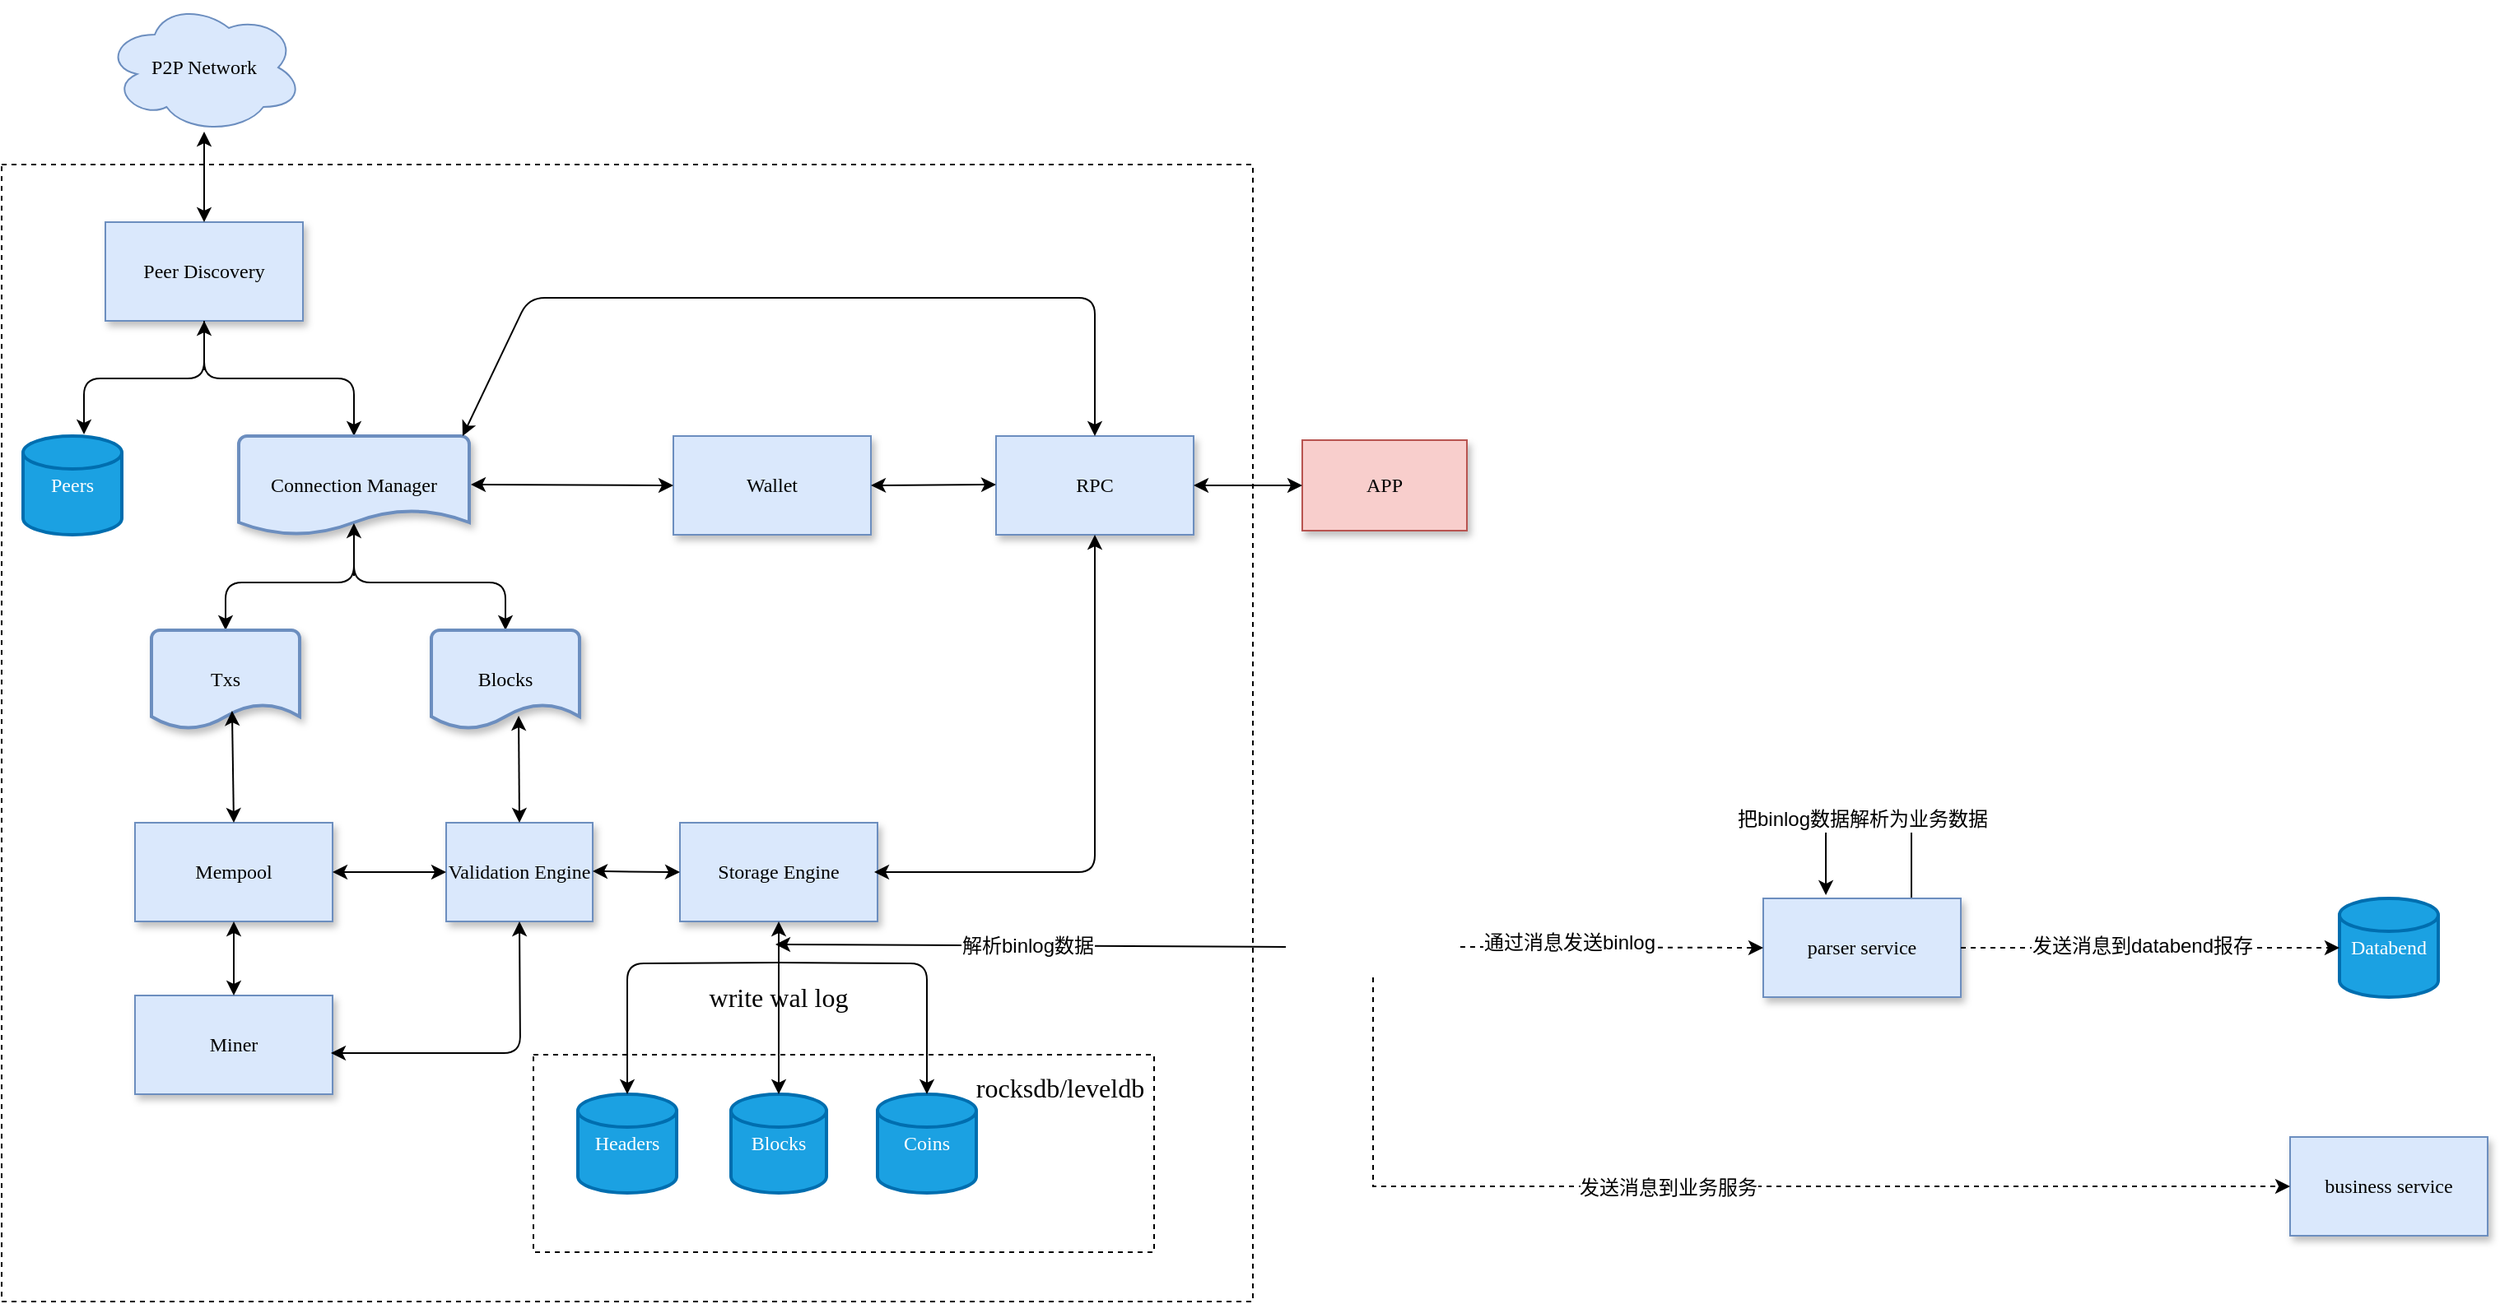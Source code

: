 <mxfile version="24.7.7">
  <diagram name="第 1 页" id="tgMQHVBDHuroJmxmnegw">
    <mxGraphModel dx="1242" dy="749" grid="1" gridSize="10" guides="1" tooltips="1" connect="1" arrows="1" fold="1" page="1" pageScale="1" pageWidth="1654" pageHeight="1169" math="0" shadow="0">
      <root>
        <mxCell id="0" />
        <mxCell id="1" parent="0" />
        <mxCell id="X7fMvcYtnIwSlndWAkHu-51" value="" style="rounded=0;whiteSpace=wrap;html=1;dashed=1;fillColor=none;fontFamily=Tahoma;" parent="1" vertex="1">
          <mxGeometry x="30" y="109" width="760" height="691" as="geometry" />
        </mxCell>
        <mxCell id="X7fMvcYtnIwSlndWAkHu-61" value="" style="rounded=0;whiteSpace=wrap;html=1;fillColor=none;dashed=1;" parent="1" vertex="1">
          <mxGeometry x="353" y="650" width="377" height="120" as="geometry" />
        </mxCell>
        <mxCell id="X7fMvcYtnIwSlndWAkHu-8" style="edgeStyle=orthogonalEdgeStyle;rounded=1;orthogonalLoop=1;jettySize=auto;html=1;exitX=0.5;exitY=1;exitDx=0;exitDy=0;curved=0;fontFamily=Tahoma;" parent="1" source="X7fMvcYtnIwSlndWAkHu-1" target="X7fMvcYtnIwSlndWAkHu-2" edge="1">
          <mxGeometry relative="1" as="geometry" />
        </mxCell>
        <mxCell id="X7fMvcYtnIwSlndWAkHu-1" value="Peer Discovery" style="rounded=0;whiteSpace=wrap;html=1;shadow=1;fillColor=#dae8fc;strokeColor=#6c8ebf;fontFamily=Tahoma;" parent="1" vertex="1">
          <mxGeometry x="93" y="144" width="120" height="60" as="geometry" />
        </mxCell>
        <mxCell id="X7fMvcYtnIwSlndWAkHu-24" value="" style="edgeStyle=orthogonalEdgeStyle;rounded=1;orthogonalLoop=1;jettySize=auto;html=1;curved=0;fontFamily=Tahoma;" parent="1" source="X7fMvcYtnIwSlndWAkHu-2" target="X7fMvcYtnIwSlndWAkHu-16" edge="1">
          <mxGeometry relative="1" as="geometry" />
        </mxCell>
        <mxCell id="X7fMvcYtnIwSlndWAkHu-25" value="" style="edgeStyle=orthogonalEdgeStyle;rounded=1;orthogonalLoop=1;jettySize=auto;html=1;curved=0;fontFamily=Tahoma;" parent="1" source="X7fMvcYtnIwSlndWAkHu-2" target="X7fMvcYtnIwSlndWAkHu-15" edge="1">
          <mxGeometry relative="1" as="geometry" />
        </mxCell>
        <mxCell id="X7fMvcYtnIwSlndWAkHu-2" value="Connection Manager" style="strokeWidth=2;html=1;shape=mxgraph.flowchart.document2;whiteSpace=wrap;size=0.25;shadow=1;fillColor=#dae8fc;strokeColor=#6c8ebf;fontFamily=Tahoma;" parent="1" vertex="1">
          <mxGeometry x="174" y="274" width="140" height="60" as="geometry" />
        </mxCell>
        <mxCell id="X7fMvcYtnIwSlndWAkHu-3" value="Peers" style="strokeWidth=2;html=1;shape=mxgraph.flowchart.database;whiteSpace=wrap;fillColor=#1ba1e2;fontColor=#ffffff;strokeColor=#006EAF;fontFamily=Tahoma;" parent="1" vertex="1">
          <mxGeometry x="43" y="274" width="60" height="60" as="geometry" />
        </mxCell>
        <mxCell id="X7fMvcYtnIwSlndWAkHu-7" style="edgeStyle=orthogonalEdgeStyle;rounded=1;orthogonalLoop=1;jettySize=auto;html=1;exitX=0.5;exitY=1;exitDx=0;exitDy=0;entryX=0.617;entryY=-0.017;entryDx=0;entryDy=0;entryPerimeter=0;curved=0;fontFamily=Tahoma;" parent="1" source="X7fMvcYtnIwSlndWAkHu-1" target="X7fMvcYtnIwSlndWAkHu-3" edge="1">
          <mxGeometry relative="1" as="geometry" />
        </mxCell>
        <mxCell id="X7fMvcYtnIwSlndWAkHu-9" value="" style="endArrow=classic;html=1;rounded=0;entryX=0.5;entryY=1;entryDx=0;entryDy=0;fontFamily=Tahoma;" parent="1" target="X7fMvcYtnIwSlndWAkHu-1" edge="1">
          <mxGeometry width="50" height="50" relative="1" as="geometry">
            <mxPoint x="153" y="234" as="sourcePoint" />
            <mxPoint x="173" y="254" as="targetPoint" />
          </mxGeometry>
        </mxCell>
        <mxCell id="X7fMvcYtnIwSlndWAkHu-10" value="Wallet" style="rounded=0;whiteSpace=wrap;html=1;fillColor=#dae8fc;strokeColor=#6c8ebf;shadow=1;fontFamily=Tahoma;" parent="1" vertex="1">
          <mxGeometry x="438" y="274" width="120" height="60" as="geometry" />
        </mxCell>
        <mxCell id="X7fMvcYtnIwSlndWAkHu-11" value="" style="endArrow=classic;startArrow=classic;html=1;rounded=0;entryX=0;entryY=0.5;entryDx=0;entryDy=0;fontFamily=Tahoma;" parent="1" target="X7fMvcYtnIwSlndWAkHu-10" edge="1">
          <mxGeometry width="50" height="50" relative="1" as="geometry">
            <mxPoint x="315" y="303.5" as="sourcePoint" />
            <mxPoint x="395" y="303.5" as="targetPoint" />
          </mxGeometry>
        </mxCell>
        <mxCell id="X7fMvcYtnIwSlndWAkHu-12" value="RPC" style="rounded=0;whiteSpace=wrap;html=1;fillColor=#dae8fc;strokeColor=#6c8ebf;shadow=1;fontFamily=Tahoma;" parent="1" vertex="1">
          <mxGeometry x="634" y="274" width="120" height="60" as="geometry" />
        </mxCell>
        <mxCell id="X7fMvcYtnIwSlndWAkHu-13" value="" style="endArrow=classic;startArrow=classic;html=1;rounded=0;exitX=1;exitY=0.5;exitDx=0;exitDy=0;fontFamily=Tahoma;" parent="1" source="X7fMvcYtnIwSlndWAkHu-10" edge="1">
          <mxGeometry width="50" height="50" relative="1" as="geometry">
            <mxPoint x="564" y="304" as="sourcePoint" />
            <mxPoint x="634" y="303.5" as="targetPoint" />
          </mxGeometry>
        </mxCell>
        <mxCell id="X7fMvcYtnIwSlndWAkHu-15" value="Txs" style="strokeWidth=2;html=1;shape=mxgraph.flowchart.document2;whiteSpace=wrap;size=0.25;shadow=1;fillColor=#dae8fc;strokeColor=#6c8ebf;fontFamily=Tahoma;" parent="1" vertex="1">
          <mxGeometry x="121" y="392" width="90" height="60" as="geometry" />
        </mxCell>
        <mxCell id="X7fMvcYtnIwSlndWAkHu-16" value="Blocks" style="strokeWidth=2;html=1;shape=mxgraph.flowchart.document2;whiteSpace=wrap;size=0.25;shadow=1;fillColor=#dae8fc;strokeColor=#6c8ebf;fontFamily=Tahoma;" parent="1" vertex="1">
          <mxGeometry x="291" y="392" width="90" height="60" as="geometry" />
        </mxCell>
        <mxCell id="X7fMvcYtnIwSlndWAkHu-26" value="" style="endArrow=classic;html=1;rounded=0;entryX=0.514;entryY=0.883;entryDx=0;entryDy=0;entryPerimeter=0;fontFamily=Tahoma;" parent="1" edge="1">
          <mxGeometry width="50" height="50" relative="1" as="geometry">
            <mxPoint x="244" y="359" as="sourcePoint" />
            <mxPoint x="243.96" y="326.98" as="targetPoint" />
          </mxGeometry>
        </mxCell>
        <mxCell id="X7fMvcYtnIwSlndWAkHu-27" value="Mempool" style="rounded=0;whiteSpace=wrap;html=1;fillColor=#dae8fc;strokeColor=#6c8ebf;shadow=1;fontFamily=Tahoma;" parent="1" vertex="1">
          <mxGeometry x="111" y="509" width="120" height="60" as="geometry" />
        </mxCell>
        <mxCell id="X7fMvcYtnIwSlndWAkHu-28" value="Validation Engine" style="rounded=0;whiteSpace=wrap;html=1;fillColor=#dae8fc;strokeColor=#6c8ebf;shadow=1;fontFamily=Tahoma;" parent="1" vertex="1">
          <mxGeometry x="300" y="509" width="89" height="60" as="geometry" />
        </mxCell>
        <mxCell id="X7fMvcYtnIwSlndWAkHu-29" value="" style="endArrow=classic;startArrow=classic;html=1;rounded=0;exitX=0.5;exitY=0;exitDx=0;exitDy=0;entryX=0.544;entryY=0.817;entryDx=0;entryDy=0;entryPerimeter=0;fontFamily=Tahoma;" parent="1" source="X7fMvcYtnIwSlndWAkHu-27" target="X7fMvcYtnIwSlndWAkHu-15" edge="1">
          <mxGeometry width="50" height="50" relative="1" as="geometry">
            <mxPoint x="121" y="489" as="sourcePoint" />
            <mxPoint x="171" y="469" as="targetPoint" />
          </mxGeometry>
        </mxCell>
        <mxCell id="X7fMvcYtnIwSlndWAkHu-33" value="Miner" style="rounded=0;whiteSpace=wrap;html=1;fillColor=#dae8fc;strokeColor=#6c8ebf;shadow=1;fontFamily=Tahoma;" parent="1" vertex="1">
          <mxGeometry x="111" y="614" width="120" height="60" as="geometry" />
        </mxCell>
        <mxCell id="X7fMvcYtnIwSlndWAkHu-34" value="" style="endArrow=classic;startArrow=classic;html=1;rounded=0;exitX=0.5;exitY=0;exitDx=0;exitDy=0;fontFamily=Tahoma;" parent="1" source="X7fMvcYtnIwSlndWAkHu-33" edge="1">
          <mxGeometry width="50" height="50" relative="1" as="geometry">
            <mxPoint x="121" y="619" as="sourcePoint" />
            <mxPoint x="171" y="569" as="targetPoint" />
          </mxGeometry>
        </mxCell>
        <mxCell id="X7fMvcYtnIwSlndWAkHu-35" value="" style="endArrow=classic;startArrow=classic;html=1;rounded=0;entryX=0;entryY=0.5;entryDx=0;entryDy=0;exitX=1;exitY=0.5;exitDx=0;exitDy=0;fontFamily=Tahoma;" parent="1" source="X7fMvcYtnIwSlndWAkHu-27" target="X7fMvcYtnIwSlndWAkHu-28" edge="1">
          <mxGeometry width="50" height="50" relative="1" as="geometry">
            <mxPoint x="231" y="549" as="sourcePoint" />
            <mxPoint x="281" y="499" as="targetPoint" />
          </mxGeometry>
        </mxCell>
        <mxCell id="X7fMvcYtnIwSlndWAkHu-38" value="" style="endArrow=classic;startArrow=classic;html=1;rounded=0;exitX=0.5;exitY=0;exitDx=0;exitDy=0;entryX=0.589;entryY=0.867;entryDx=0;entryDy=0;entryPerimeter=0;fontFamily=Tahoma;" parent="1" source="X7fMvcYtnIwSlndWAkHu-28" target="X7fMvcYtnIwSlndWAkHu-16" edge="1">
          <mxGeometry width="50" height="50" relative="1" as="geometry">
            <mxPoint x="300" y="489" as="sourcePoint" />
            <mxPoint x="350" y="439" as="targetPoint" />
          </mxGeometry>
        </mxCell>
        <mxCell id="X7fMvcYtnIwSlndWAkHu-39" value="Storage Engine" style="rounded=0;whiteSpace=wrap;html=1;fillColor=#dae8fc;strokeColor=#6c8ebf;shadow=1;fontFamily=Tahoma;" parent="1" vertex="1">
          <mxGeometry x="442" y="509" width="120" height="60" as="geometry" />
        </mxCell>
        <mxCell id="X7fMvcYtnIwSlndWAkHu-40" value="" style="endArrow=classic;startArrow=classic;html=1;rounded=1;entryX=0.5;entryY=1;entryDx=0;entryDy=0;curved=0;fontFamily=Tahoma;" parent="1" target="X7fMvcYtnIwSlndWAkHu-28" edge="1">
          <mxGeometry width="50" height="50" relative="1" as="geometry">
            <mxPoint x="230" y="649" as="sourcePoint" />
            <mxPoint x="280" y="599" as="targetPoint" />
            <Array as="points">
              <mxPoint x="345" y="649" />
            </Array>
          </mxGeometry>
        </mxCell>
        <mxCell id="X7fMvcYtnIwSlndWAkHu-41" value="" style="endArrow=classic;startArrow=classic;html=1;rounded=0;exitX=1;exitY=0.5;exitDx=0;exitDy=0;entryX=0;entryY=0.5;entryDx=0;entryDy=0;fontFamily=Tahoma;" parent="1" target="X7fMvcYtnIwSlndWAkHu-39" edge="1">
          <mxGeometry width="50" height="50" relative="1" as="geometry">
            <mxPoint x="389" y="538.5" as="sourcePoint" />
            <mxPoint x="430" y="539" as="targetPoint" />
          </mxGeometry>
        </mxCell>
        <mxCell id="X7fMvcYtnIwSlndWAkHu-43" value="Headers" style="strokeWidth=2;html=1;shape=mxgraph.flowchart.database;whiteSpace=wrap;fillColor=#1ba1e2;fontColor=#ffffff;strokeColor=#006EAF;fontFamily=Tahoma;" parent="1" vertex="1">
          <mxGeometry x="380" y="674" width="60" height="60" as="geometry" />
        </mxCell>
        <mxCell id="X7fMvcYtnIwSlndWAkHu-44" value="Blocks" style="strokeWidth=2;html=1;shape=mxgraph.flowchart.database;whiteSpace=wrap;fillColor=#1ba1e2;fontColor=#ffffff;strokeColor=#006EAF;fontFamily=Tahoma;" parent="1" vertex="1">
          <mxGeometry x="473" y="674" width="58" height="60" as="geometry" />
        </mxCell>
        <mxCell id="X7fMvcYtnIwSlndWAkHu-45" value="Coins" style="strokeWidth=2;html=1;shape=mxgraph.flowchart.database;whiteSpace=wrap;fillColor=#1ba1e2;fontColor=#ffffff;strokeColor=#006EAF;fontFamily=Tahoma;" parent="1" vertex="1">
          <mxGeometry x="562" y="674" width="60" height="60" as="geometry" />
        </mxCell>
        <mxCell id="X7fMvcYtnIwSlndWAkHu-47" style="edgeStyle=orthogonalEdgeStyle;rounded=1;orthogonalLoop=1;jettySize=auto;html=1;exitX=0.5;exitY=1;exitDx=0;exitDy=0;entryX=0.5;entryY=0;entryDx=0;entryDy=0;entryPerimeter=0;curved=0;fontFamily=Tahoma;" parent="1" target="X7fMvcYtnIwSlndWAkHu-43" edge="1">
          <mxGeometry relative="1" as="geometry">
            <mxPoint x="502" y="594" as="sourcePoint" />
          </mxGeometry>
        </mxCell>
        <mxCell id="X7fMvcYtnIwSlndWAkHu-48" style="edgeStyle=orthogonalEdgeStyle;rounded=1;orthogonalLoop=1;jettySize=auto;html=1;exitX=0.5;exitY=1;exitDx=0;exitDy=0;entryX=0.5;entryY=0;entryDx=0;entryDy=0;entryPerimeter=0;curved=0;fontFamily=Tahoma;" parent="1" target="X7fMvcYtnIwSlndWAkHu-45" edge="1">
          <mxGeometry relative="1" as="geometry">
            <mxPoint x="502" y="594" as="sourcePoint" />
          </mxGeometry>
        </mxCell>
        <mxCell id="X7fMvcYtnIwSlndWAkHu-49" value="" style="endArrow=classic;startArrow=classic;html=1;rounded=0;exitX=0.5;exitY=0;exitDx=0;exitDy=0;exitPerimeter=0;entryX=0.5;entryY=1;entryDx=0;entryDy=0;fontFamily=Tahoma;" parent="1" source="X7fMvcYtnIwSlndWAkHu-44" target="X7fMvcYtnIwSlndWAkHu-39" edge="1">
          <mxGeometry width="50" height="50" relative="1" as="geometry">
            <mxPoint x="450" y="644" as="sourcePoint" />
            <mxPoint x="502" y="594" as="targetPoint" />
          </mxGeometry>
        </mxCell>
        <mxCell id="X7fMvcYtnIwSlndWAkHu-50" value="APP" style="rounded=0;whiteSpace=wrap;html=1;fillColor=#f8cecc;strokeColor=#b85450;shadow=1;fontFamily=Tahoma;" parent="1" vertex="1">
          <mxGeometry x="820" y="276.5" width="100" height="55" as="geometry" />
        </mxCell>
        <mxCell id="X7fMvcYtnIwSlndWAkHu-52" value="" style="endArrow=classic;startArrow=classic;html=1;rounded=1;entryX=0.5;entryY=1;entryDx=0;entryDy=0;curved=0;fontFamily=Tahoma;" parent="1" target="X7fMvcYtnIwSlndWAkHu-12" edge="1">
          <mxGeometry width="50" height="50" relative="1" as="geometry">
            <mxPoint x="560" y="539" as="sourcePoint" />
            <mxPoint x="610" y="489" as="targetPoint" />
            <Array as="points">
              <mxPoint x="694" y="539" />
            </Array>
          </mxGeometry>
        </mxCell>
        <mxCell id="X7fMvcYtnIwSlndWAkHu-53" value="" style="endArrow=classic;startArrow=classic;html=1;rounded=0;entryX=0;entryY=0.5;entryDx=0;entryDy=0;exitX=1;exitY=0.5;exitDx=0;exitDy=0;fontFamily=Tahoma;" parent="1" source="X7fMvcYtnIwSlndWAkHu-12" target="X7fMvcYtnIwSlndWAkHu-50" edge="1">
          <mxGeometry width="50" height="50" relative="1" as="geometry">
            <mxPoint x="760" y="309" as="sourcePoint" />
            <mxPoint x="810" y="259" as="targetPoint" />
          </mxGeometry>
        </mxCell>
        <mxCell id="X7fMvcYtnIwSlndWAkHu-54" value="P2P Network" style="ellipse;shape=cloud;whiteSpace=wrap;html=1;fillColor=#dae8fc;strokeColor=#6c8ebf;fontFamily=Tahoma;" parent="1" vertex="1">
          <mxGeometry x="93" y="10" width="120" height="80" as="geometry" />
        </mxCell>
        <mxCell id="X7fMvcYtnIwSlndWAkHu-55" value="" style="endArrow=classic;startArrow=classic;html=1;rounded=0;exitX=0.5;exitY=0;exitDx=0;exitDy=0;entryX=0.5;entryY=0.988;entryDx=0;entryDy=0;entryPerimeter=0;" parent="1" source="X7fMvcYtnIwSlndWAkHu-1" target="X7fMvcYtnIwSlndWAkHu-54" edge="1">
          <mxGeometry width="50" height="50" relative="1" as="geometry">
            <mxPoint x="110" y="130" as="sourcePoint" />
            <mxPoint x="160" y="80" as="targetPoint" />
          </mxGeometry>
        </mxCell>
        <mxCell id="X7fMvcYtnIwSlndWAkHu-60" value="" style="endArrow=classic;startArrow=classic;html=1;rounded=1;entryX=0.5;entryY=0;entryDx=0;entryDy=0;curved=0;" parent="1" target="X7fMvcYtnIwSlndWAkHu-12" edge="1">
          <mxGeometry width="50" height="50" relative="1" as="geometry">
            <mxPoint x="310" y="274" as="sourcePoint" />
            <mxPoint x="360" y="230" as="targetPoint" />
            <Array as="points">
              <mxPoint x="350" y="190" />
              <mxPoint x="694" y="190" />
            </Array>
          </mxGeometry>
        </mxCell>
        <mxCell id="X7fMvcYtnIwSlndWAkHu-62" value="rocksdb/leveldb" style="text;strokeColor=none;align=center;fillColor=none;html=1;verticalAlign=middle;whiteSpace=wrap;rounded=0;fontFamily=Tahoma;fontSize=16;" parent="1" vertex="1">
          <mxGeometry x="630" y="650" width="86" height="40" as="geometry" />
        </mxCell>
        <mxCell id="X7fMvcYtnIwSlndWAkHu-63" value="write wal log" style="text;strokeColor=none;align=center;fillColor=none;html=1;verticalAlign=middle;whiteSpace=wrap;rounded=0;fontFamily=Tahoma;fontSize=16;" parent="1" vertex="1">
          <mxGeometry x="392" y="600" width="220" height="30" as="geometry" />
        </mxCell>
        <mxCell id="biFFm7S5w4ii-SgIbjmA-16" style="edgeStyle=orthogonalEdgeStyle;rounded=0;orthogonalLoop=1;jettySize=auto;html=1;exitX=0.75;exitY=0;exitDx=0;exitDy=0;entryX=0.317;entryY=-0.033;entryDx=0;entryDy=0;entryPerimeter=0;" edge="1" parent="1" source="M2bukFVJOcPTOaZUWw6n-1" target="M2bukFVJOcPTOaZUWw6n-1">
          <mxGeometry relative="1" as="geometry">
            <mxPoint x="1140" y="390" as="targetPoint" />
            <Array as="points">
              <mxPoint x="1190" y="510" />
              <mxPoint x="1138" y="510" />
            </Array>
          </mxGeometry>
        </mxCell>
        <mxCell id="biFFm7S5w4ii-SgIbjmA-17" value="把binlog数据解析为业务数据" style="edgeLabel;html=1;align=center;verticalAlign=middle;resizable=0;points=[];fontSize=12;" vertex="1" connectable="0" parent="biFFm7S5w4ii-SgIbjmA-16">
          <mxGeometry x="0.071" y="-3" relative="1" as="geometry">
            <mxPoint as="offset" />
          </mxGeometry>
        </mxCell>
        <mxCell id="M2bukFVJOcPTOaZUWw6n-1" value="parser service" style="rounded=0;whiteSpace=wrap;html=1;fillColor=#dae8fc;strokeColor=#6c8ebf;shadow=1;fontFamily=Tahoma;" parent="1" vertex="1">
          <mxGeometry x="1100" y="555" width="120" height="60" as="geometry" />
        </mxCell>
        <mxCell id="biFFm7S5w4ii-SgIbjmA-1" value="business service" style="rounded=0;whiteSpace=wrap;html=1;fillColor=#dae8fc;strokeColor=#6c8ebf;shadow=1;fontFamily=Tahoma;" vertex="1" parent="1">
          <mxGeometry x="1420" y="700" width="120" height="60" as="geometry" />
        </mxCell>
        <mxCell id="biFFm7S5w4ii-SgIbjmA-2" value="Databend" style="strokeWidth=2;html=1;shape=mxgraph.flowchart.database;whiteSpace=wrap;fillColor=#1ba1e2;fontColor=#ffffff;strokeColor=#006EAF;fontFamily=Tahoma;" vertex="1" parent="1">
          <mxGeometry x="1450" y="555" width="60" height="60" as="geometry" />
        </mxCell>
        <mxCell id="biFFm7S5w4ii-SgIbjmA-9" style="edgeStyle=orthogonalEdgeStyle;rounded=0;orthogonalLoop=1;jettySize=auto;html=1;exitX=0.5;exitY=1;exitDx=0;exitDy=0;entryX=0;entryY=0.5;entryDx=0;entryDy=0;dashed=1;" edge="1" parent="1" source="biFFm7S5w4ii-SgIbjmA-3" target="biFFm7S5w4ii-SgIbjmA-1">
          <mxGeometry relative="1" as="geometry" />
        </mxCell>
        <mxCell id="biFFm7S5w4ii-SgIbjmA-20" value="发送消息到业务服务" style="edgeLabel;html=1;align=center;verticalAlign=middle;resizable=0;points=[];fontSize=12;" vertex="1" connectable="0" parent="biFFm7S5w4ii-SgIbjmA-9">
          <mxGeometry x="-0.105" relative="1" as="geometry">
            <mxPoint y="1" as="offset" />
          </mxGeometry>
        </mxCell>
        <mxCell id="biFFm7S5w4ii-SgIbjmA-3" value="" style="shape=image;verticalLabelPosition=bottom;labelBackgroundColor=default;verticalAlign=top;aspect=fixed;imageAspect=0;image=https://ebpf.io/static/logo-black-98b7a1413b4a74ed961d292cf83da82e.svg;" vertex="1" parent="1">
          <mxGeometry x="810" y="566" width="106" height="37" as="geometry" />
        </mxCell>
        <mxCell id="biFFm7S5w4ii-SgIbjmA-6" value="" style="endArrow=classic;html=1;rounded=0;exitX=0;exitY=0.5;exitDx=0;exitDy=0;" edge="1" parent="1" source="biFFm7S5w4ii-SgIbjmA-3">
          <mxGeometry width="50" height="50" relative="1" as="geometry">
            <mxPoint x="810" y="583" as="sourcePoint" />
            <mxPoint x="500" y="583" as="targetPoint" />
          </mxGeometry>
        </mxCell>
        <mxCell id="biFFm7S5w4ii-SgIbjmA-11" value="解析binlog数据" style="edgeLabel;html=1;align=center;verticalAlign=middle;resizable=0;points=[];fontSize=12;" vertex="1" connectable="0" parent="biFFm7S5w4ii-SgIbjmA-6">
          <mxGeometry x="0.013" relative="1" as="geometry">
            <mxPoint as="offset" />
          </mxGeometry>
        </mxCell>
        <mxCell id="biFFm7S5w4ii-SgIbjmA-7" value="" style="endArrow=classic;html=1;rounded=0;entryX=0;entryY=0.5;entryDx=0;entryDy=0;exitX=1;exitY=0.5;exitDx=0;exitDy=0;dashed=1;" edge="1" parent="1" source="biFFm7S5w4ii-SgIbjmA-3" target="M2bukFVJOcPTOaZUWw6n-1">
          <mxGeometry width="50" height="50" relative="1" as="geometry">
            <mxPoint x="970" y="570" as="sourcePoint" />
            <mxPoint x="1020" y="520" as="targetPoint" />
          </mxGeometry>
        </mxCell>
        <mxCell id="biFFm7S5w4ii-SgIbjmA-12" value="通过消息发送binlog" style="edgeLabel;html=1;align=center;verticalAlign=middle;resizable=0;points=[];fontSize=12;" vertex="1" connectable="0" parent="biFFm7S5w4ii-SgIbjmA-7">
          <mxGeometry x="-0.283" y="3" relative="1" as="geometry">
            <mxPoint as="offset" />
          </mxGeometry>
        </mxCell>
        <mxCell id="biFFm7S5w4ii-SgIbjmA-8" value="" style="endArrow=classic;html=1;rounded=0;entryX=0;entryY=0.5;entryDx=0;entryDy=0;entryPerimeter=0;exitX=1;exitY=0.5;exitDx=0;exitDy=0;dashed=1;" edge="1" parent="1" source="M2bukFVJOcPTOaZUWw6n-1" target="biFFm7S5w4ii-SgIbjmA-2">
          <mxGeometry width="50" height="50" relative="1" as="geometry">
            <mxPoint x="1220" y="590" as="sourcePoint" />
            <mxPoint x="1270" y="540" as="targetPoint" />
          </mxGeometry>
        </mxCell>
        <mxCell id="biFFm7S5w4ii-SgIbjmA-19" value="发送消息到databend报存" style="edgeLabel;html=1;align=center;verticalAlign=middle;resizable=0;points=[];fontSize=12;" vertex="1" connectable="0" parent="biFFm7S5w4ii-SgIbjmA-8">
          <mxGeometry x="-0.043" y="2" relative="1" as="geometry">
            <mxPoint y="1" as="offset" />
          </mxGeometry>
        </mxCell>
      </root>
    </mxGraphModel>
  </diagram>
</mxfile>
